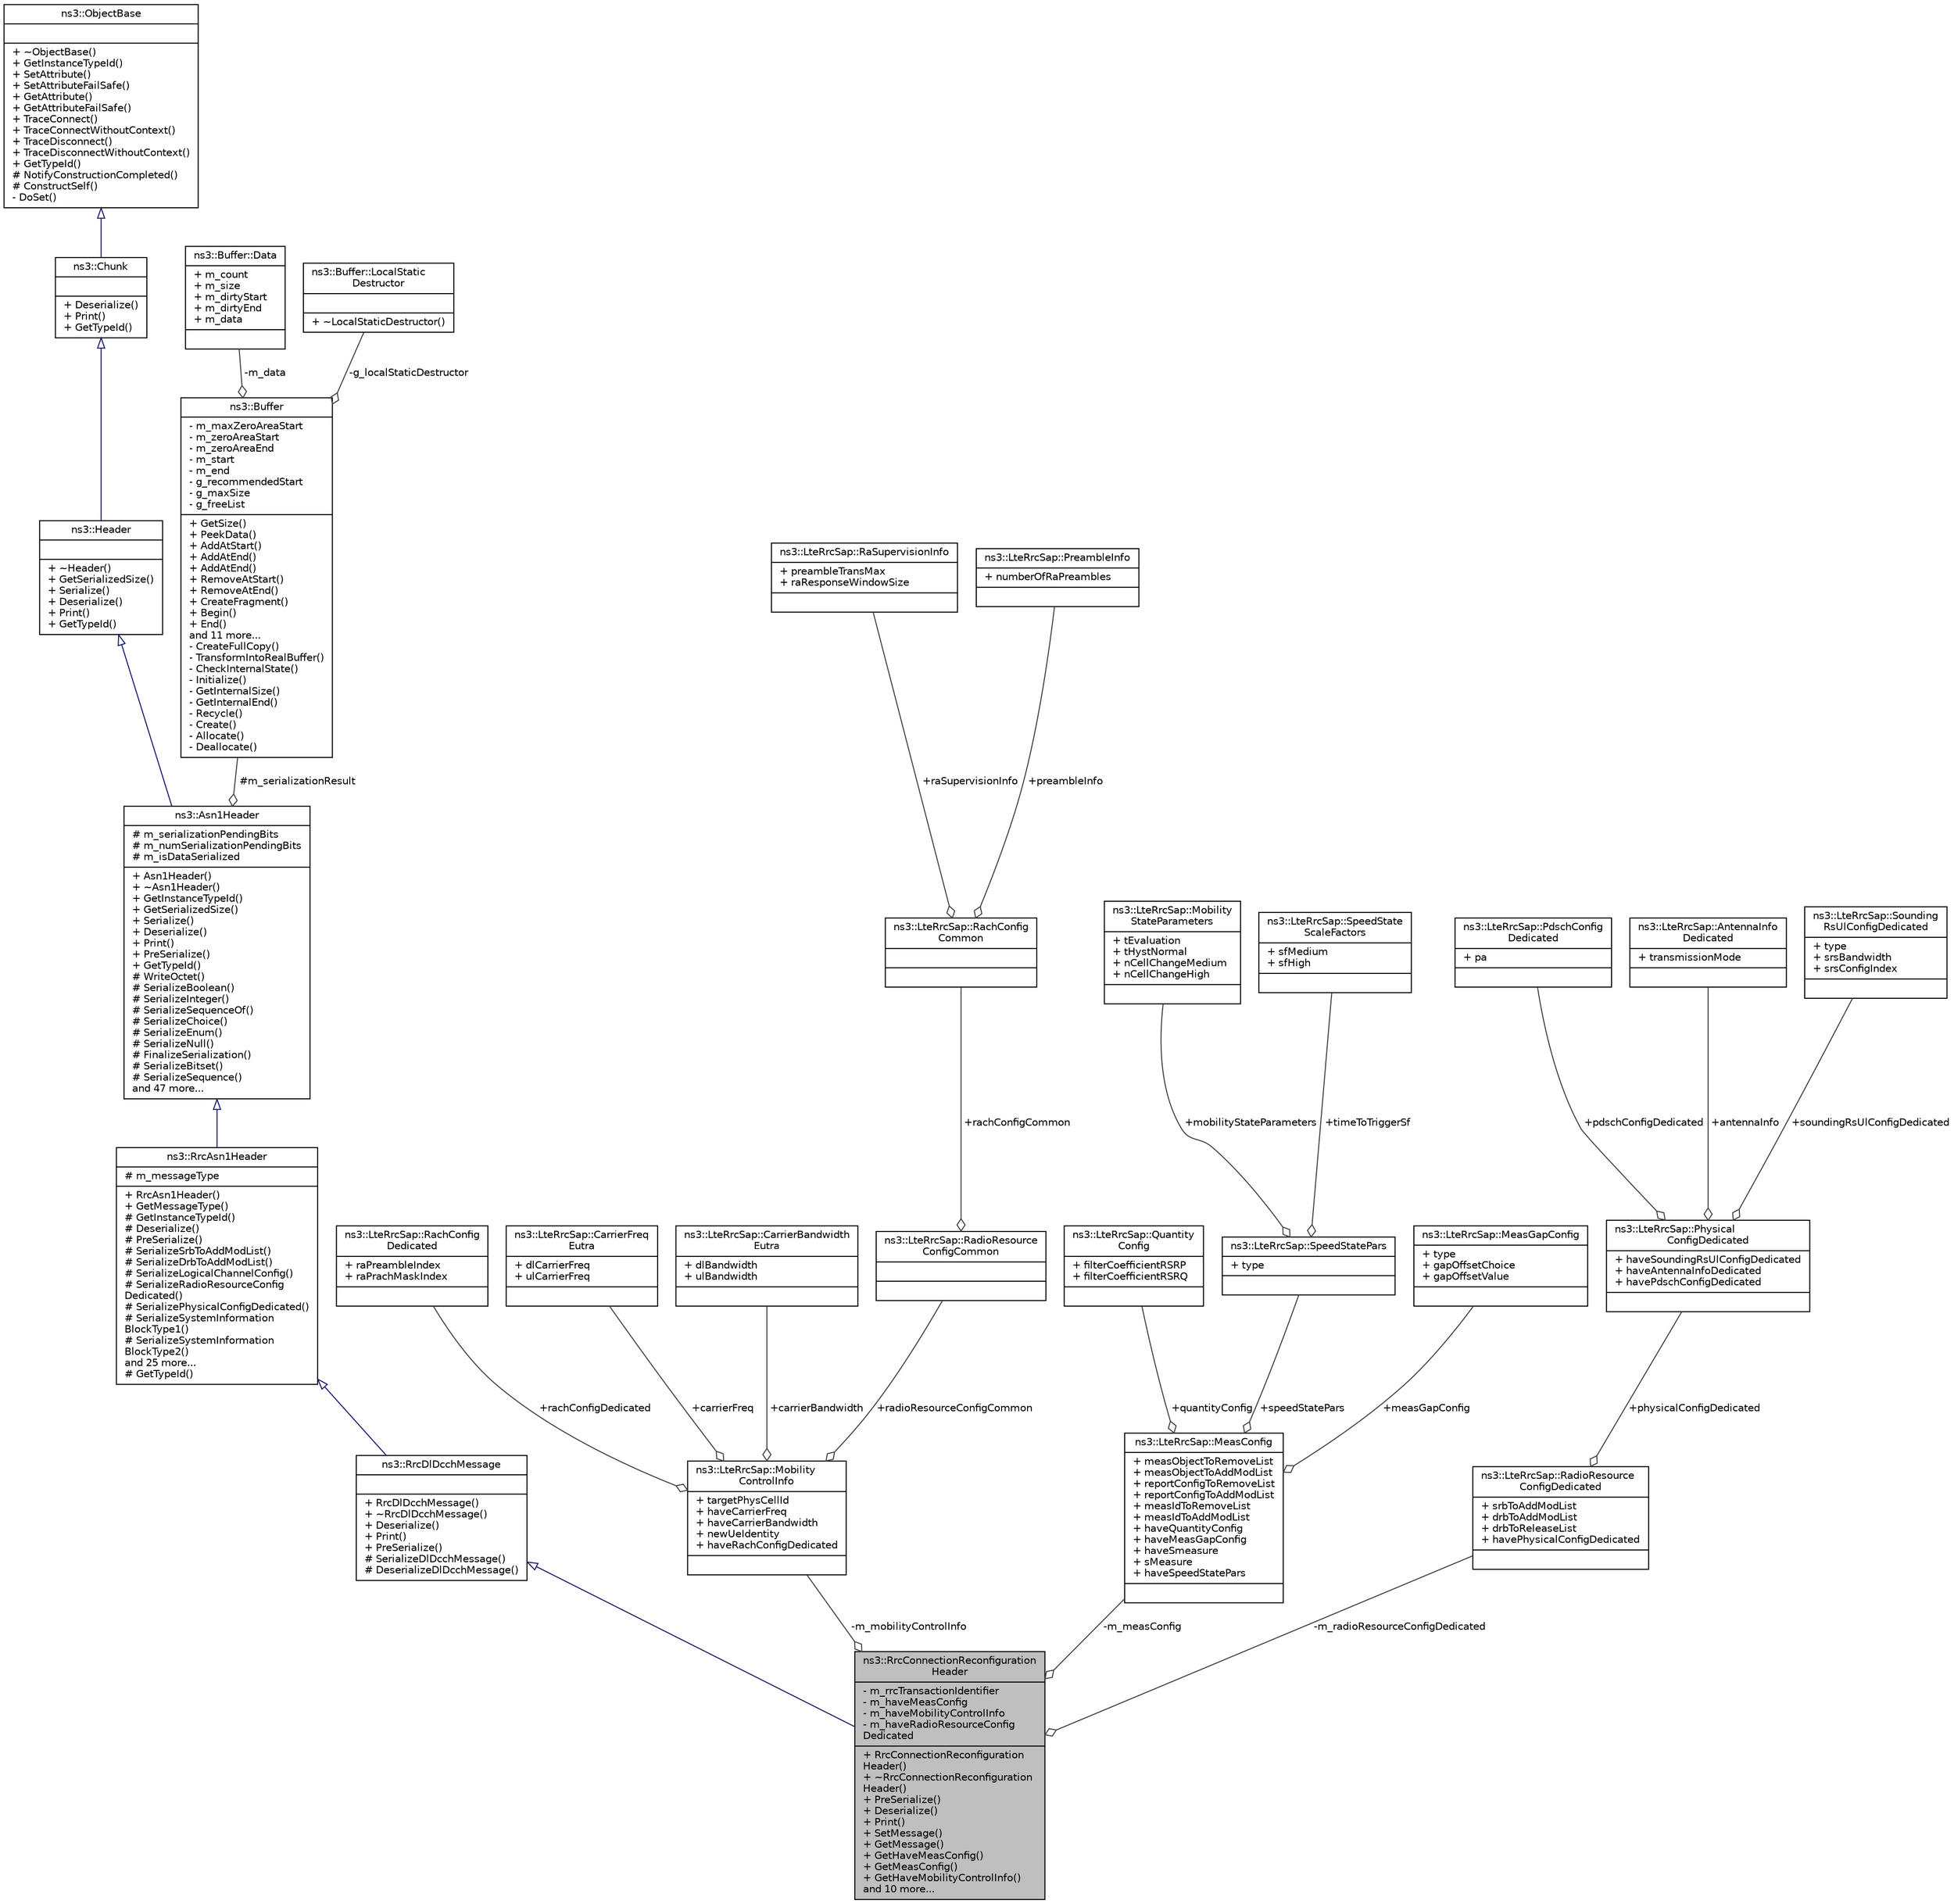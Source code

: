 digraph "ns3::RrcConnectionReconfigurationHeader"
{
  edge [fontname="Helvetica",fontsize="10",labelfontname="Helvetica",labelfontsize="10"];
  node [fontname="Helvetica",fontsize="10",shape=record];
  Node1 [label="{ns3::RrcConnectionReconfiguration\lHeader\n|- m_rrcTransactionIdentifier\l- m_haveMeasConfig\l- m_haveMobilityControlInfo\l- m_haveRadioResourceConfig\lDedicated\l|+ RrcConnectionReconfiguration\lHeader()\l+ ~RrcConnectionReconfiguration\lHeader()\l+ PreSerialize()\l+ Deserialize()\l+ Print()\l+ SetMessage()\l+ GetMessage()\l+ GetHaveMeasConfig()\l+ GetMeasConfig()\l+ GetHaveMobilityControlInfo()\land 10 more...\l}",height=0.2,width=0.4,color="black", fillcolor="grey75", style="filled", fontcolor="black"];
  Node2 -> Node1 [dir="back",color="midnightblue",fontsize="10",style="solid",arrowtail="onormal"];
  Node2 [label="{ns3::RrcDlDcchMessage\n||+ RrcDlDcchMessage()\l+ ~RrcDlDcchMessage()\l+ Deserialize()\l+ Print()\l+ PreSerialize()\l# SerializeDlDcchMessage()\l# DeserializeDlDcchMessage()\l}",height=0.2,width=0.4,color="black", fillcolor="white", style="filled",URL="$dc/dc2/classns3_1_1RrcDlDcchMessage.html"];
  Node3 -> Node2 [dir="back",color="midnightblue",fontsize="10",style="solid",arrowtail="onormal"];
  Node3 [label="{ns3::RrcAsn1Header\n|# m_messageType\l|+ RrcAsn1Header()\l+ GetMessageType()\l# GetInstanceTypeId()\l# Deserialize()\l# PreSerialize()\l# SerializeSrbToAddModList()\l# SerializeDrbToAddModList()\l# SerializeLogicalChannelConfig()\l# SerializeRadioResourceConfig\lDedicated()\l# SerializePhysicalConfigDedicated()\l# SerializeSystemInformation\lBlockType1()\l# SerializeSystemInformation\lBlockType2()\land 25 more...\l# GetTypeId()\l}",height=0.2,width=0.4,color="black", fillcolor="white", style="filled",URL="$d1/d6e/classns3_1_1RrcAsn1Header.html"];
  Node4 -> Node3 [dir="back",color="midnightblue",fontsize="10",style="solid",arrowtail="onormal"];
  Node4 [label="{ns3::Asn1Header\n|# m_serializationPendingBits\l# m_numSerializationPendingBits\l# m_isDataSerialized\l|+ Asn1Header()\l+ ~Asn1Header()\l+ GetInstanceTypeId()\l+ GetSerializedSize()\l+ Serialize()\l+ Deserialize()\l+ Print()\l+ PreSerialize()\l+ GetTypeId()\l# WriteOctet()\l# SerializeBoolean()\l# SerializeInteger()\l# SerializeSequenceOf()\l# SerializeChoice()\l# SerializeEnum()\l# SerializeNull()\l# FinalizeSerialization()\l# SerializeBitset()\l# SerializeSequence()\land 47 more...\l}",height=0.2,width=0.4,color="black", fillcolor="white", style="filled",URL="$d4/d02/classns3_1_1Asn1Header.html"];
  Node5 -> Node4 [dir="back",color="midnightblue",fontsize="10",style="solid",arrowtail="onormal"];
  Node5 [label="{ns3::Header\n||+ ~Header()\l+ GetSerializedSize()\l+ Serialize()\l+ Deserialize()\l+ Print()\l+ GetTypeId()\l}",height=0.2,width=0.4,color="black", fillcolor="white", style="filled",URL="$d6/dae/classns3_1_1Header.html",tooltip="Protocol header serialization and deserialization. "];
  Node6 -> Node5 [dir="back",color="midnightblue",fontsize="10",style="solid",arrowtail="onormal"];
  Node6 [label="{ns3::Chunk\n||+ Deserialize()\l+ Print()\l+ GetTypeId()\l}",height=0.2,width=0.4,color="black", fillcolor="white", style="filled",URL="$d7/d9b/classns3_1_1Chunk.html",tooltip="abstract base class for ns3::Header and ns3::Trailer "];
  Node7 -> Node6 [dir="back",color="midnightblue",fontsize="10",style="solid",arrowtail="onormal"];
  Node7 [label="{ns3::ObjectBase\n||+ ~ObjectBase()\l+ GetInstanceTypeId()\l+ SetAttribute()\l+ SetAttributeFailSafe()\l+ GetAttribute()\l+ GetAttributeFailSafe()\l+ TraceConnect()\l+ TraceConnectWithoutContext()\l+ TraceDisconnect()\l+ TraceDisconnectWithoutContext()\l+ GetTypeId()\l# NotifyConstructionCompleted()\l# ConstructSelf()\l- DoSet()\l}",height=0.2,width=0.4,color="black", fillcolor="white", style="filled",URL="$d2/dac/classns3_1_1ObjectBase.html",tooltip="Anchor the ns-3 type and attribute system. "];
  Node8 -> Node4 [color="grey25",fontsize="10",style="solid",label=" #m_serializationResult" ,arrowhead="odiamond"];
  Node8 [label="{ns3::Buffer\n|- m_maxZeroAreaStart\l- m_zeroAreaStart\l- m_zeroAreaEnd\l- m_start\l- m_end\l- g_recommendedStart\l- g_maxSize\l- g_freeList\l|+ GetSize()\l+ PeekData()\l+ AddAtStart()\l+ AddAtEnd()\l+ AddAtEnd()\l+ RemoveAtStart()\l+ RemoveAtEnd()\l+ CreateFragment()\l+ Begin()\l+ End()\land 11 more...\l- CreateFullCopy()\l- TransformIntoRealBuffer()\l- CheckInternalState()\l- Initialize()\l- GetInternalSize()\l- GetInternalEnd()\l- Recycle()\l- Create()\l- Allocate()\l- Deallocate()\l}",height=0.2,width=0.4,color="black", fillcolor="white", style="filled",URL="$da/d85/classns3_1_1Buffer.html",tooltip="automatically resized byte buffer "];
  Node9 -> Node8 [color="grey25",fontsize="10",style="solid",label=" -m_data" ,arrowhead="odiamond"];
  Node9 [label="{ns3::Buffer::Data\n|+ m_count\l+ m_size\l+ m_dirtyStart\l+ m_dirtyEnd\l+ m_data\l|}",height=0.2,width=0.4,color="black", fillcolor="white", style="filled",URL="$d9/dcc/structns3_1_1Buffer_1_1Data.html"];
  Node10 -> Node8 [color="grey25",fontsize="10",style="solid",label=" -g_localStaticDestructor" ,arrowhead="odiamond"];
  Node10 [label="{ns3::Buffer::LocalStatic\lDestructor\n||+ ~LocalStaticDestructor()\l}",height=0.2,width=0.4,color="black", fillcolor="white", style="filled",URL="$dc/de5/structns3_1_1Buffer_1_1LocalStaticDestructor.html",tooltip="Local static destructor structure. "];
  Node11 -> Node1 [color="grey25",fontsize="10",style="solid",label=" -m_mobilityControlInfo" ,arrowhead="odiamond"];
  Node11 [label="{ns3::LteRrcSap::Mobility\lControlInfo\n|+ targetPhysCellId\l+ haveCarrierFreq\l+ haveCarrierBandwidth\l+ newUeIdentity\l+ haveRachConfigDedicated\l|}",height=0.2,width=0.4,color="black", fillcolor="white", style="filled",URL="$dc/d88/structns3_1_1LteRrcSap_1_1MobilityControlInfo.html"];
  Node12 -> Node11 [color="grey25",fontsize="10",style="solid",label=" +rachConfigDedicated" ,arrowhead="odiamond"];
  Node12 [label="{ns3::LteRrcSap::RachConfig\lDedicated\n|+ raPreambleIndex\l+ raPrachMaskIndex\l|}",height=0.2,width=0.4,color="black", fillcolor="white", style="filled",URL="$dd/d42/structns3_1_1LteRrcSap_1_1RachConfigDedicated.html"];
  Node13 -> Node11 [color="grey25",fontsize="10",style="solid",label=" +carrierFreq" ,arrowhead="odiamond"];
  Node13 [label="{ns3::LteRrcSap::CarrierFreq\lEutra\n|+ dlCarrierFreq\l+ ulCarrierFreq\l|}",height=0.2,width=0.4,color="black", fillcolor="white", style="filled",URL="$db/d12/structns3_1_1LteRrcSap_1_1CarrierFreqEutra.html"];
  Node14 -> Node11 [color="grey25",fontsize="10",style="solid",label=" +carrierBandwidth" ,arrowhead="odiamond"];
  Node14 [label="{ns3::LteRrcSap::CarrierBandwidth\lEutra\n|+ dlBandwidth\l+ ulBandwidth\l|}",height=0.2,width=0.4,color="black", fillcolor="white", style="filled",URL="$d8/d00/structns3_1_1LteRrcSap_1_1CarrierBandwidthEutra.html"];
  Node15 -> Node11 [color="grey25",fontsize="10",style="solid",label=" +radioResourceConfigCommon" ,arrowhead="odiamond"];
  Node15 [label="{ns3::LteRrcSap::RadioResource\lConfigCommon\n||}",height=0.2,width=0.4,color="black", fillcolor="white", style="filled",URL="$df/d05/structns3_1_1LteRrcSap_1_1RadioResourceConfigCommon.html"];
  Node16 -> Node15 [color="grey25",fontsize="10",style="solid",label=" +rachConfigCommon" ,arrowhead="odiamond"];
  Node16 [label="{ns3::LteRrcSap::RachConfig\lCommon\n||}",height=0.2,width=0.4,color="black", fillcolor="white", style="filled",URL="$d3/d4e/structns3_1_1LteRrcSap_1_1RachConfigCommon.html"];
  Node17 -> Node16 [color="grey25",fontsize="10",style="solid",label=" +raSupervisionInfo" ,arrowhead="odiamond"];
  Node17 [label="{ns3::LteRrcSap::RaSupervisionInfo\n|+ preambleTransMax\l+ raResponseWindowSize\l|}",height=0.2,width=0.4,color="black", fillcolor="white", style="filled",URL="$dc/d91/structns3_1_1LteRrcSap_1_1RaSupervisionInfo.html"];
  Node18 -> Node16 [color="grey25",fontsize="10",style="solid",label=" +preambleInfo" ,arrowhead="odiamond"];
  Node18 [label="{ns3::LteRrcSap::PreambleInfo\n|+ numberOfRaPreambles\l|}",height=0.2,width=0.4,color="black", fillcolor="white", style="filled",URL="$d3/db4/structns3_1_1LteRrcSap_1_1PreambleInfo.html"];
  Node19 -> Node1 [color="grey25",fontsize="10",style="solid",label=" -m_measConfig" ,arrowhead="odiamond"];
  Node19 [label="{ns3::LteRrcSap::MeasConfig\n|+ measObjectToRemoveList\l+ measObjectToAddModList\l+ reportConfigToRemoveList\l+ reportConfigToAddModList\l+ measIdToRemoveList\l+ measIdToAddModList\l+ haveQuantityConfig\l+ haveMeasGapConfig\l+ haveSmeasure\l+ sMeasure\l+ haveSpeedStatePars\l|}",height=0.2,width=0.4,color="black", fillcolor="white", style="filled",URL="$d7/d45/structns3_1_1LteRrcSap_1_1MeasConfig.html"];
  Node20 -> Node19 [color="grey25",fontsize="10",style="solid",label=" +quantityConfig" ,arrowhead="odiamond"];
  Node20 [label="{ns3::LteRrcSap::Quantity\lConfig\n|+ filterCoefficientRSRP\l+ filterCoefficientRSRQ\l|}",height=0.2,width=0.4,color="black", fillcolor="white", style="filled",URL="$d8/d34/structns3_1_1LteRrcSap_1_1QuantityConfig.html"];
  Node21 -> Node19 [color="grey25",fontsize="10",style="solid",label=" +speedStatePars" ,arrowhead="odiamond"];
  Node21 [label="{ns3::LteRrcSap::SpeedStatePars\n|+ type\l|}",height=0.2,width=0.4,color="black", fillcolor="white", style="filled",URL="$dc/d8e/structns3_1_1LteRrcSap_1_1SpeedStatePars.html"];
  Node22 -> Node21 [color="grey25",fontsize="10",style="solid",label=" +mobilityStateParameters" ,arrowhead="odiamond"];
  Node22 [label="{ns3::LteRrcSap::Mobility\lStateParameters\n|+ tEvaluation\l+ tHystNormal\l+ nCellChangeMedium\l+ nCellChangeHigh\l|}",height=0.2,width=0.4,color="black", fillcolor="white", style="filled",URL="$de/d42/structns3_1_1LteRrcSap_1_1MobilityStateParameters.html"];
  Node23 -> Node21 [color="grey25",fontsize="10",style="solid",label=" +timeToTriggerSf" ,arrowhead="odiamond"];
  Node23 [label="{ns3::LteRrcSap::SpeedState\lScaleFactors\n|+ sfMedium\l+ sfHigh\l|}",height=0.2,width=0.4,color="black", fillcolor="white", style="filled",URL="$dc/df9/structns3_1_1LteRrcSap_1_1SpeedStateScaleFactors.html"];
  Node24 -> Node19 [color="grey25",fontsize="10",style="solid",label=" +measGapConfig" ,arrowhead="odiamond"];
  Node24 [label="{ns3::LteRrcSap::MeasGapConfig\n|+ type\l+ gapOffsetChoice\l+ gapOffsetValue\l|}",height=0.2,width=0.4,color="black", fillcolor="white", style="filled",URL="$df/d90/structns3_1_1LteRrcSap_1_1MeasGapConfig.html"];
  Node25 -> Node1 [color="grey25",fontsize="10",style="solid",label=" -m_radioResourceConfigDedicated" ,arrowhead="odiamond"];
  Node25 [label="{ns3::LteRrcSap::RadioResource\lConfigDedicated\n|+ srbToAddModList\l+ drbToAddModList\l+ drbToReleaseList\l+ havePhysicalConfigDedicated\l|}",height=0.2,width=0.4,color="black", fillcolor="white", style="filled",URL="$d9/da4/structns3_1_1LteRrcSap_1_1RadioResourceConfigDedicated.html"];
  Node26 -> Node25 [color="grey25",fontsize="10",style="solid",label=" +physicalConfigDedicated" ,arrowhead="odiamond"];
  Node26 [label="{ns3::LteRrcSap::Physical\lConfigDedicated\n|+ haveSoundingRsUlConfigDedicated\l+ haveAntennaInfoDedicated\l+ havePdschConfigDedicated\l|}",height=0.2,width=0.4,color="black", fillcolor="white", style="filled",URL="$d1/d56/structns3_1_1LteRrcSap_1_1PhysicalConfigDedicated.html"];
  Node27 -> Node26 [color="grey25",fontsize="10",style="solid",label=" +pdschConfigDedicated" ,arrowhead="odiamond"];
  Node27 [label="{ns3::LteRrcSap::PdschConfig\lDedicated\n|+ pa\l|}",height=0.2,width=0.4,color="black", fillcolor="white", style="filled",URL="$da/d59/structns3_1_1LteRrcSap_1_1PdschConfigDedicated.html"];
  Node28 -> Node26 [color="grey25",fontsize="10",style="solid",label=" +antennaInfo" ,arrowhead="odiamond"];
  Node28 [label="{ns3::LteRrcSap::AntennaInfo\lDedicated\n|+ transmissionMode\l|}",height=0.2,width=0.4,color="black", fillcolor="white", style="filled",URL="$de/dee/structns3_1_1LteRrcSap_1_1AntennaInfoDedicated.html"];
  Node29 -> Node26 [color="grey25",fontsize="10",style="solid",label=" +soundingRsUlConfigDedicated" ,arrowhead="odiamond"];
  Node29 [label="{ns3::LteRrcSap::Sounding\lRsUlConfigDedicated\n|+ type\l+ srsBandwidth\l+ srsConfigIndex\l|}",height=0.2,width=0.4,color="black", fillcolor="white", style="filled",URL="$d0/da0/structns3_1_1LteRrcSap_1_1SoundingRsUlConfigDedicated.html"];
}
